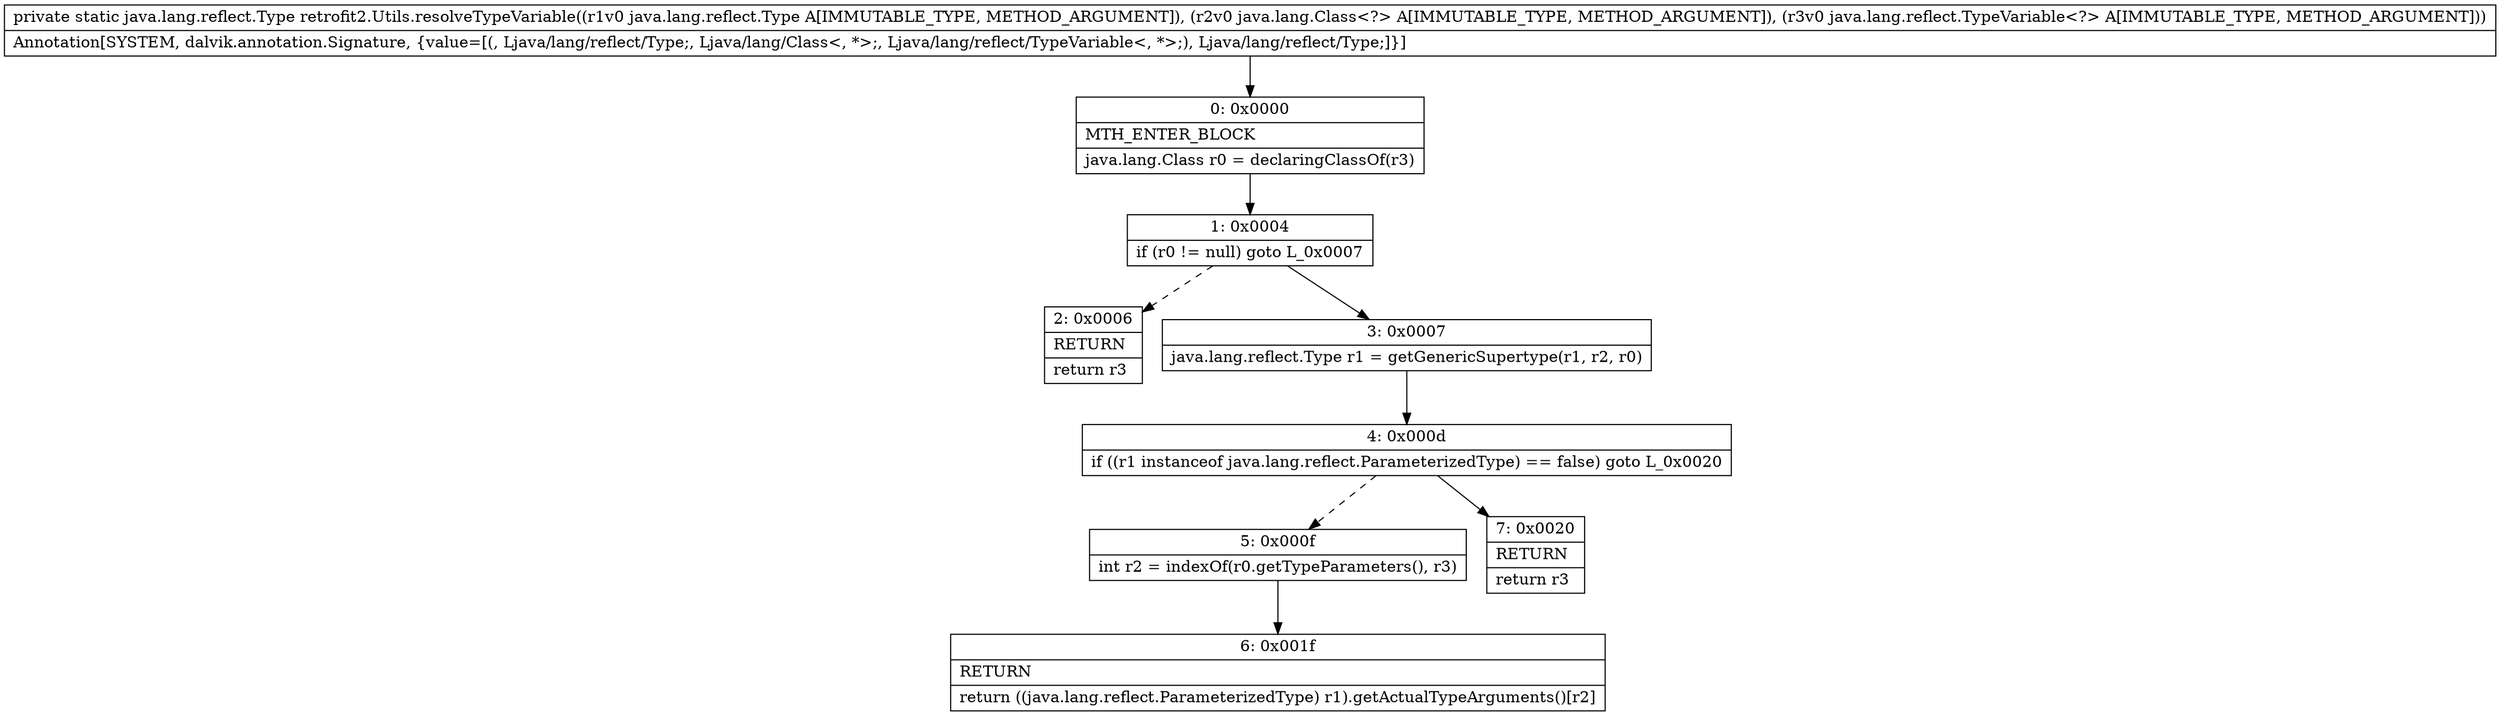digraph "CFG forretrofit2.Utils.resolveTypeVariable(Ljava\/lang\/reflect\/Type;Ljava\/lang\/Class;Ljava\/lang\/reflect\/TypeVariable;)Ljava\/lang\/reflect\/Type;" {
Node_0 [shape=record,label="{0\:\ 0x0000|MTH_ENTER_BLOCK\l|java.lang.Class r0 = declaringClassOf(r3)\l}"];
Node_1 [shape=record,label="{1\:\ 0x0004|if (r0 != null) goto L_0x0007\l}"];
Node_2 [shape=record,label="{2\:\ 0x0006|RETURN\l|return r3\l}"];
Node_3 [shape=record,label="{3\:\ 0x0007|java.lang.reflect.Type r1 = getGenericSupertype(r1, r2, r0)\l}"];
Node_4 [shape=record,label="{4\:\ 0x000d|if ((r1 instanceof java.lang.reflect.ParameterizedType) == false) goto L_0x0020\l}"];
Node_5 [shape=record,label="{5\:\ 0x000f|int r2 = indexOf(r0.getTypeParameters(), r3)\l}"];
Node_6 [shape=record,label="{6\:\ 0x001f|RETURN\l|return ((java.lang.reflect.ParameterizedType) r1).getActualTypeArguments()[r2]\l}"];
Node_7 [shape=record,label="{7\:\ 0x0020|RETURN\l|return r3\l}"];
MethodNode[shape=record,label="{private static java.lang.reflect.Type retrofit2.Utils.resolveTypeVariable((r1v0 java.lang.reflect.Type A[IMMUTABLE_TYPE, METHOD_ARGUMENT]), (r2v0 java.lang.Class\<?\> A[IMMUTABLE_TYPE, METHOD_ARGUMENT]), (r3v0 java.lang.reflect.TypeVariable\<?\> A[IMMUTABLE_TYPE, METHOD_ARGUMENT]))  | Annotation[SYSTEM, dalvik.annotation.Signature, \{value=[(, Ljava\/lang\/reflect\/Type;, Ljava\/lang\/Class\<, *\>;, Ljava\/lang\/reflect\/TypeVariable\<, *\>;), Ljava\/lang\/reflect\/Type;]\}]\l}"];
MethodNode -> Node_0;
Node_0 -> Node_1;
Node_1 -> Node_2[style=dashed];
Node_1 -> Node_3;
Node_3 -> Node_4;
Node_4 -> Node_5[style=dashed];
Node_4 -> Node_7;
Node_5 -> Node_6;
}

